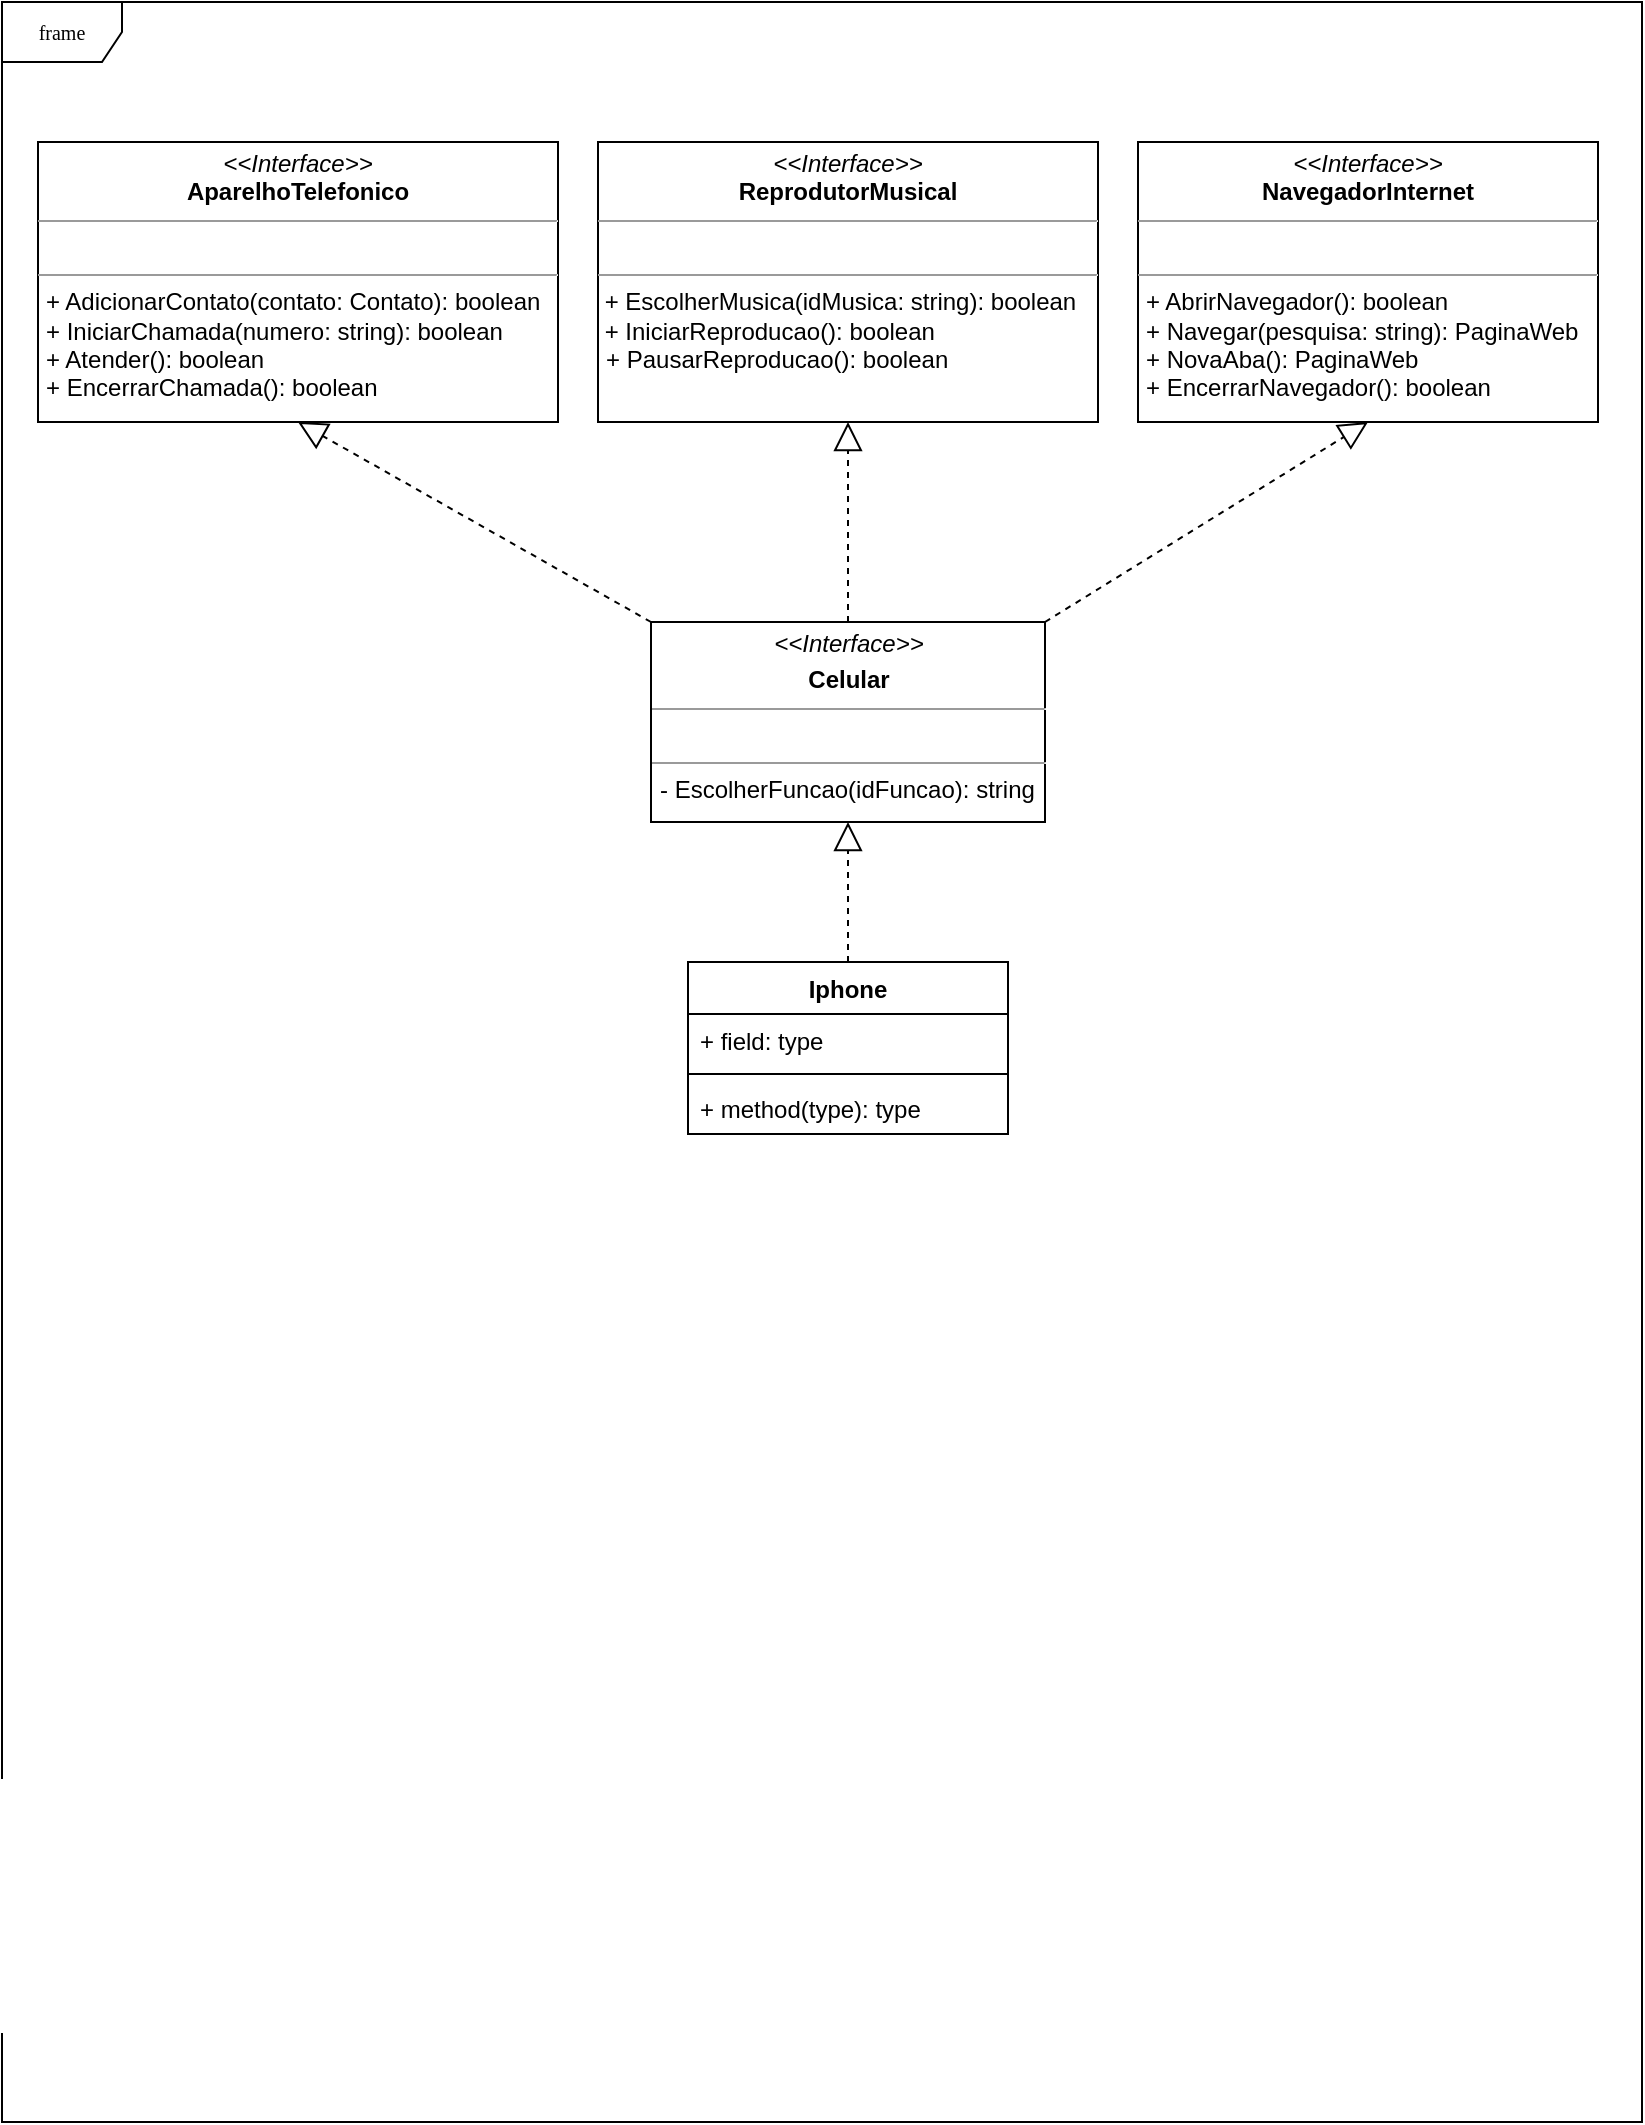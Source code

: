 <mxfile version="22.0.5" type="github">
  <diagram name="Page-1" id="c4acf3e9-155e-7222-9cf6-157b1a14988f">
    <mxGraphModel dx="1000" dy="509" grid="1" gridSize="10" guides="1" tooltips="1" connect="1" arrows="1" fold="1" page="1" pageScale="1" pageWidth="850" pageHeight="1100" background="none" math="0" shadow="0">
      <root>
        <mxCell id="0" />
        <mxCell id="1" parent="0" />
        <mxCell id="17acba5748e5396b-1" value="frame" style="shape=umlFrame;whiteSpace=wrap;html=1;rounded=0;shadow=0;comic=0;labelBackgroundColor=none;strokeWidth=1;fontFamily=Verdana;fontSize=10;align=center;" parent="1" vertex="1">
          <mxGeometry x="15" y="10" width="820" height="1060" as="geometry" />
        </mxCell>
        <mxCell id="5d2195bd80daf111-18" value="&lt;p style=&quot;margin:0px;margin-top:4px;text-align:center;&quot;&gt;&lt;i&gt;&amp;lt;&amp;lt;Interface&amp;gt;&amp;gt;&lt;/i&gt;&lt;br&gt;&lt;b&gt;AparelhoTelefonico&lt;/b&gt;&lt;/p&gt;&lt;hr size=&quot;1&quot;&gt;&lt;p style=&quot;margin:0px;margin-left:4px;&quot;&gt;&lt;br&gt;&lt;/p&gt;&lt;hr size=&quot;1&quot;&gt;&lt;p style=&quot;margin:0px;margin-left:4px;&quot;&gt;+ AdicionarContato(contato: Contato): boolean&lt;br&gt;+ IniciarChamada(numero: string): boolean&lt;br&gt;&lt;/p&gt;&lt;p style=&quot;margin:0px;margin-left:4px;&quot;&gt;+ Atender(): boolean&lt;br&gt;&lt;/p&gt;&lt;p style=&quot;margin:0px;margin-left:4px;&quot;&gt;+ EncerrarChamada(): boolean&lt;br&gt;&lt;/p&gt;" style="verticalAlign=top;align=left;overflow=fill;fontSize=12;fontFamily=Helvetica;html=1;rounded=0;shadow=0;comic=0;labelBackgroundColor=none;strokeWidth=1" parent="1" vertex="1">
          <mxGeometry x="33" y="80" width="260" height="140" as="geometry" />
        </mxCell>
        <mxCell id="5d2195bd80daf111-19" value="&lt;p style=&quot;margin:0px;margin-top:4px;text-align:center;&quot;&gt;&lt;i&gt;&amp;lt;&amp;lt;Interface&amp;gt;&amp;gt;&lt;/i&gt;&lt;br&gt;&lt;b&gt;ReprodutorMusical&lt;/b&gt;&lt;/p&gt;&lt;hr size=&quot;1&quot;&gt;&lt;p style=&quot;margin:0px;margin-left:4px;&quot;&gt;&lt;br&gt;&lt;/p&gt;&lt;hr size=&quot;1&quot;&gt;&amp;nbsp;+ EscolherMusica(idMusica: string): boolean&lt;br style=&quot;border-color: var(--border-color);&quot;&gt;&amp;nbsp;+ IniciarReproducao(): boolean&lt;br style=&quot;border-color: var(--border-color);&quot;&gt;&lt;p style=&quot;margin:0px;margin-left:4px;&quot;&gt;+ PausarReproducao(): boolean&lt;/p&gt;" style="verticalAlign=top;align=left;overflow=fill;fontSize=12;fontFamily=Helvetica;html=1;rounded=0;shadow=0;comic=0;labelBackgroundColor=none;strokeWidth=1" parent="1" vertex="1">
          <mxGeometry x="313" y="80" width="250" height="140" as="geometry" />
        </mxCell>
        <mxCell id="5d2195bd80daf111-20" value="&lt;p style=&quot;margin:0px;margin-top:4px;text-align:center;&quot;&gt;&lt;i&gt;&amp;lt;&amp;lt;Interface&amp;gt;&amp;gt;&lt;/i&gt;&lt;br&gt;&lt;b&gt;NavegadorInternet&lt;/b&gt;&lt;/p&gt;&lt;hr size=&quot;1&quot;&gt;&lt;p style=&quot;margin:0px;margin-left:4px;&quot;&gt;&lt;br&gt;&lt;/p&gt;&lt;hr size=&quot;1&quot;&gt;&lt;p style=&quot;margin:0px;margin-left:4px;&quot;&gt;+ AbrirNavegador(): boolean&amp;nbsp;&lt;/p&gt;&lt;p style=&quot;margin:0px;margin-left:4px;&quot;&gt;+ Navegar(pesquisa: string): PaginaWeb&amp;nbsp;&lt;/p&gt;&lt;p style=&quot;margin:0px;margin-left:4px;&quot;&gt;+ NovaAba(): PaginaWeb&amp;nbsp;&lt;/p&gt;&lt;p style=&quot;margin:0px;margin-left:4px;&quot;&gt;+ EncerrarNavegador(): boolean&lt;br&gt;&lt;/p&gt;" style="verticalAlign=top;align=left;overflow=fill;fontSize=12;fontFamily=Helvetica;html=1;rounded=0;shadow=0;comic=0;labelBackgroundColor=none;strokeWidth=1" parent="1" vertex="1">
          <mxGeometry x="583" y="80" width="230" height="140" as="geometry" />
        </mxCell>
        <mxCell id="s_Z1bcBet74NqYPOB7WP-3" value="&lt;p style=&quot;margin:0px;margin-top:4px;text-align:center;&quot;&gt;&lt;i style=&quot;border-color: var(--border-color);&quot;&gt;&amp;lt;&amp;lt;Interface&amp;gt;&amp;gt;&lt;/i&gt;&lt;br style=&quot;border-color: var(--border-color);&quot;&gt;&lt;/p&gt;&lt;p style=&quot;margin:0px;margin-top:4px;text-align:center;&quot;&gt;&lt;b&gt;Celular&lt;/b&gt;&lt;/p&gt;&lt;hr size=&quot;1&quot;&gt;&lt;p style=&quot;margin:0px;margin-left:4px;&quot;&gt;&lt;br&gt;&lt;/p&gt;&lt;hr size=&quot;1&quot;&gt;&lt;p style=&quot;margin:0px;margin-left:4px;&quot;&gt;- EscolherFuncao(idFuncao): string&lt;/p&gt;" style="verticalAlign=top;align=left;overflow=fill;fontSize=12;fontFamily=Helvetica;html=1;rounded=0;shadow=0;comic=0;labelBackgroundColor=none;strokeWidth=1" vertex="1" parent="1">
          <mxGeometry x="339.5" y="320" width="197" height="100" as="geometry" />
        </mxCell>
        <mxCell id="s_Z1bcBet74NqYPOB7WP-8" value="" style="endArrow=block;dashed=1;endFill=0;endSize=12;html=1;rounded=0;entryX=0.5;entryY=1;entryDx=0;entryDy=0;exitX=0;exitY=0;exitDx=0;exitDy=0;" edge="1" parent="1" source="s_Z1bcBet74NqYPOB7WP-3" target="5d2195bd80daf111-18">
          <mxGeometry width="160" relative="1" as="geometry">
            <mxPoint x="140" y="370" as="sourcePoint" />
            <mxPoint x="300" y="370" as="targetPoint" />
          </mxGeometry>
        </mxCell>
        <mxCell id="s_Z1bcBet74NqYPOB7WP-9" value="" style="endArrow=block;dashed=1;endFill=0;endSize=12;html=1;rounded=0;entryX=0.5;entryY=1;entryDx=0;entryDy=0;exitX=0.5;exitY=0;exitDx=0;exitDy=0;" edge="1" parent="1" source="s_Z1bcBet74NqYPOB7WP-3" target="5d2195bd80daf111-19">
          <mxGeometry width="160" relative="1" as="geometry">
            <mxPoint x="300" y="420" as="sourcePoint" />
            <mxPoint x="165" y="237" as="targetPoint" />
          </mxGeometry>
        </mxCell>
        <mxCell id="s_Z1bcBet74NqYPOB7WP-10" value="" style="endArrow=block;dashed=1;endFill=0;endSize=12;html=1;rounded=0;entryX=0.5;entryY=1;entryDx=0;entryDy=0;exitX=1;exitY=0;exitDx=0;exitDy=0;" edge="1" parent="1" source="s_Z1bcBet74NqYPOB7WP-3" target="5d2195bd80daf111-20">
          <mxGeometry width="160" relative="1" as="geometry">
            <mxPoint x="395" y="420" as="sourcePoint" />
            <mxPoint x="405" y="237" as="targetPoint" />
          </mxGeometry>
        </mxCell>
        <mxCell id="s_Z1bcBet74NqYPOB7WP-11" value="" style="endArrow=block;dashed=1;endFill=0;endSize=12;html=1;rounded=0;exitX=0.5;exitY=0;exitDx=0;exitDy=0;" edge="1" parent="1" source="s_Z1bcBet74NqYPOB7WP-12" target="s_Z1bcBet74NqYPOB7WP-3">
          <mxGeometry width="160" relative="1" as="geometry">
            <mxPoint x="437.52" y="560" as="sourcePoint" />
            <mxPoint x="437.52" y="460" as="targetPoint" />
          </mxGeometry>
        </mxCell>
        <mxCell id="s_Z1bcBet74NqYPOB7WP-12" value="Iphone" style="swimlane;fontStyle=1;align=center;verticalAlign=top;childLayout=stackLayout;horizontal=1;startSize=26;horizontalStack=0;resizeParent=1;resizeParentMax=0;resizeLast=0;collapsible=1;marginBottom=0;whiteSpace=wrap;html=1;" vertex="1" parent="1">
          <mxGeometry x="358" y="490" width="160" height="86" as="geometry" />
        </mxCell>
        <mxCell id="s_Z1bcBet74NqYPOB7WP-13" value="+ field: type" style="text;strokeColor=none;fillColor=none;align=left;verticalAlign=top;spacingLeft=4;spacingRight=4;overflow=hidden;rotatable=0;points=[[0,0.5],[1,0.5]];portConstraint=eastwest;whiteSpace=wrap;html=1;" vertex="1" parent="s_Z1bcBet74NqYPOB7WP-12">
          <mxGeometry y="26" width="160" height="26" as="geometry" />
        </mxCell>
        <mxCell id="s_Z1bcBet74NqYPOB7WP-14" value="" style="line;strokeWidth=1;fillColor=none;align=left;verticalAlign=middle;spacingTop=-1;spacingLeft=3;spacingRight=3;rotatable=0;labelPosition=right;points=[];portConstraint=eastwest;strokeColor=inherit;" vertex="1" parent="s_Z1bcBet74NqYPOB7WP-12">
          <mxGeometry y="52" width="160" height="8" as="geometry" />
        </mxCell>
        <mxCell id="s_Z1bcBet74NqYPOB7WP-15" value="+ method(type): type" style="text;strokeColor=none;fillColor=none;align=left;verticalAlign=top;spacingLeft=4;spacingRight=4;overflow=hidden;rotatable=0;points=[[0,0.5],[1,0.5]];portConstraint=eastwest;whiteSpace=wrap;html=1;" vertex="1" parent="s_Z1bcBet74NqYPOB7WP-12">
          <mxGeometry y="60" width="160" height="26" as="geometry" />
        </mxCell>
      </root>
    </mxGraphModel>
  </diagram>
</mxfile>
